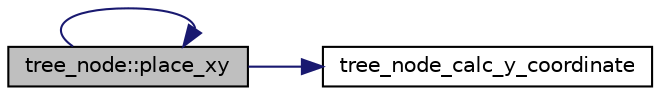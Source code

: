 digraph "tree_node::place_xy"
{
  edge [fontname="Helvetica",fontsize="10",labelfontname="Helvetica",labelfontsize="10"];
  node [fontname="Helvetica",fontsize="10",shape=record];
  rankdir="LR";
  Node189 [label="tree_node::place_xy",height=0.2,width=0.4,color="black", fillcolor="grey75", style="filled", fontcolor="black"];
  Node189 -> Node190 [color="midnightblue",fontsize="10",style="solid",fontname="Helvetica"];
  Node190 [label="tree_node_calc_y_coordinate",height=0.2,width=0.4,color="black", fillcolor="white", style="filled",URL="$dd/dbf/tree__node_8_c.html#a90fd31502ff6159142ddb0a966be9015"];
  Node189 -> Node189 [color="midnightblue",fontsize="10",style="solid",fontname="Helvetica"];
}
